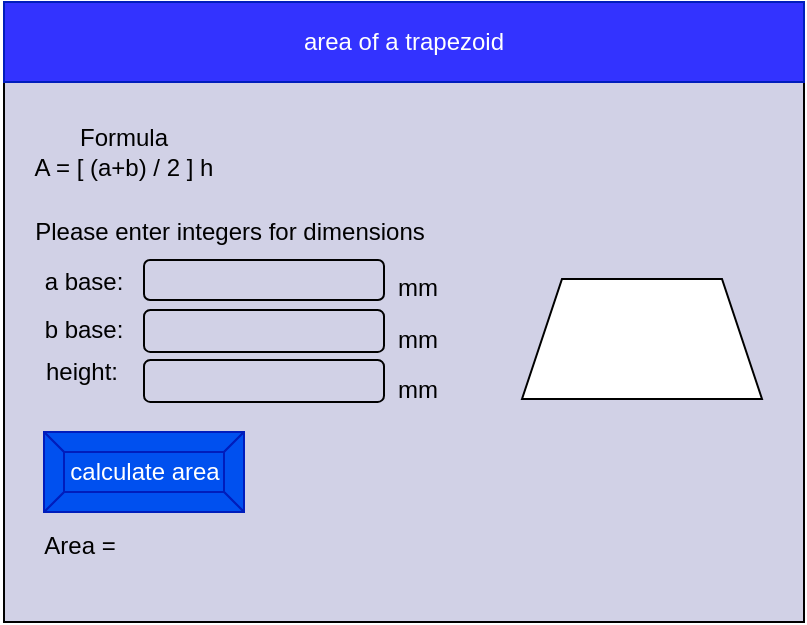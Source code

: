 <mxfile>
    <diagram id="pIaEtrtLPv3HG8r1JEND" name="Page-1">
        <mxGraphModel dx="520" dy="475" grid="1" gridSize="10" guides="1" tooltips="1" connect="1" arrows="1" fold="1" page="1" pageScale="1" pageWidth="850" pageHeight="1100" math="0" shadow="0">
            <root>
                <mxCell id="0"/>
                <mxCell id="1" parent="0"/>
                <mxCell id="2" value="" style="rounded=0;whiteSpace=wrap;html=1;fillColor=#D1D1E6;" parent="1" vertex="1">
                    <mxGeometry x="70" y="100" width="400" height="300" as="geometry"/>
                </mxCell>
                <mxCell id="3" value="area of a trapezoid" style="rounded=0;whiteSpace=wrap;html=1;fillColor=#3333FF;fontColor=#ffffff;strokeColor=#001DBC;" parent="1" vertex="1">
                    <mxGeometry x="70" y="90" width="400" height="40" as="geometry"/>
                </mxCell>
                <mxCell id="6" value="calculate area" style="labelPosition=center;verticalLabelPosition=middle;align=center;html=1;shape=mxgraph.basic.button;dx=10;fillColor=#0050ef;fontColor=#ffffff;strokeColor=#001DBC;" parent="1" vertex="1">
                    <mxGeometry x="90" y="305" width="100" height="40" as="geometry"/>
                </mxCell>
                <mxCell id="10" value="Formula&lt;br&gt;A = [ (a+b) / 2 ] h" style="text;html=1;strokeColor=none;fillColor=none;align=center;verticalAlign=middle;whiteSpace=wrap;rounded=0;fontColor=#000000;" parent="1" vertex="1">
                    <mxGeometry x="80" y="150" width="100" height="30" as="geometry"/>
                </mxCell>
                <mxCell id="12" value="Please enter integers for dimensions" style="text;html=1;strokeColor=none;fillColor=none;align=center;verticalAlign=middle;whiteSpace=wrap;rounded=0;fontColor=#000000;" parent="1" vertex="1">
                    <mxGeometry x="68" y="190" width="230" height="30" as="geometry"/>
                </mxCell>
                <mxCell id="13" value="a base:" style="text;html=1;strokeColor=none;fillColor=none;align=center;verticalAlign=middle;whiteSpace=wrap;rounded=0;fontColor=#000000;" parent="1" vertex="1">
                    <mxGeometry x="80" y="215" width="60" height="30" as="geometry"/>
                </mxCell>
                <mxCell id="14" value="" style="rounded=1;whiteSpace=wrap;html=1;fontColor=#000000;strokeColor=#000000;fillColor=none;" parent="1" vertex="1">
                    <mxGeometry x="140" y="219" width="120" height="20" as="geometry"/>
                </mxCell>
                <mxCell id="15" value="b base:" style="text;html=1;strokeColor=none;fillColor=none;align=center;verticalAlign=middle;whiteSpace=wrap;rounded=0;fontColor=#000000;" parent="1" vertex="1">
                    <mxGeometry x="80" y="239" width="60" height="30" as="geometry"/>
                </mxCell>
                <mxCell id="16" value="" style="rounded=1;whiteSpace=wrap;html=1;fontColor=#000000;strokeColor=#000000;fillColor=none;" parent="1" vertex="1">
                    <mxGeometry x="140" y="244" width="120" height="21" as="geometry"/>
                </mxCell>
                <mxCell id="17" value="height:" style="text;html=1;strokeColor=none;fillColor=none;align=center;verticalAlign=middle;whiteSpace=wrap;rounded=0;fontColor=#000000;" parent="1" vertex="1">
                    <mxGeometry x="79" y="260" width="60" height="30" as="geometry"/>
                </mxCell>
                <mxCell id="18" value="" style="rounded=1;whiteSpace=wrap;html=1;fontColor=#000000;strokeColor=#000000;fillColor=none;" parent="1" vertex="1">
                    <mxGeometry x="140" y="269" width="120" height="21" as="geometry"/>
                </mxCell>
                <mxCell id="20" value="mm" style="text;html=1;strokeColor=none;fillColor=none;align=center;verticalAlign=middle;whiteSpace=wrap;rounded=0;fontColor=#000000;" parent="1" vertex="1">
                    <mxGeometry x="247" y="218" width="60" height="30" as="geometry"/>
                </mxCell>
                <mxCell id="21" value="mm" style="text;html=1;strokeColor=none;fillColor=none;align=center;verticalAlign=middle;whiteSpace=wrap;rounded=0;fontColor=#000000;" parent="1" vertex="1">
                    <mxGeometry x="247" y="243.5" width="60" height="30" as="geometry"/>
                </mxCell>
                <mxCell id="22" value="mm" style="text;html=1;strokeColor=none;fillColor=none;align=center;verticalAlign=middle;whiteSpace=wrap;rounded=0;fontColor=#000000;" parent="1" vertex="1">
                    <mxGeometry x="247" y="269" width="60" height="30" as="geometry"/>
                </mxCell>
                <mxCell id="23" value="" style="shape=trapezoid;perimeter=trapezoidPerimeter;whiteSpace=wrap;html=1;fixedSize=1;fontColor=#000000;strokeColor=#000000;fillColor=#FFFFFF;" parent="1" vertex="1">
                    <mxGeometry x="329" y="228.5" width="120" height="60" as="geometry"/>
                </mxCell>
                <mxCell id="24" value="Area =" style="text;html=1;align=center;verticalAlign=middle;whiteSpace=wrap;rounded=0;fontColor=#000000;" vertex="1" parent="1">
                    <mxGeometry x="78" y="347" width="60" height="30" as="geometry"/>
                </mxCell>
            </root>
        </mxGraphModel>
    </diagram>
</mxfile>